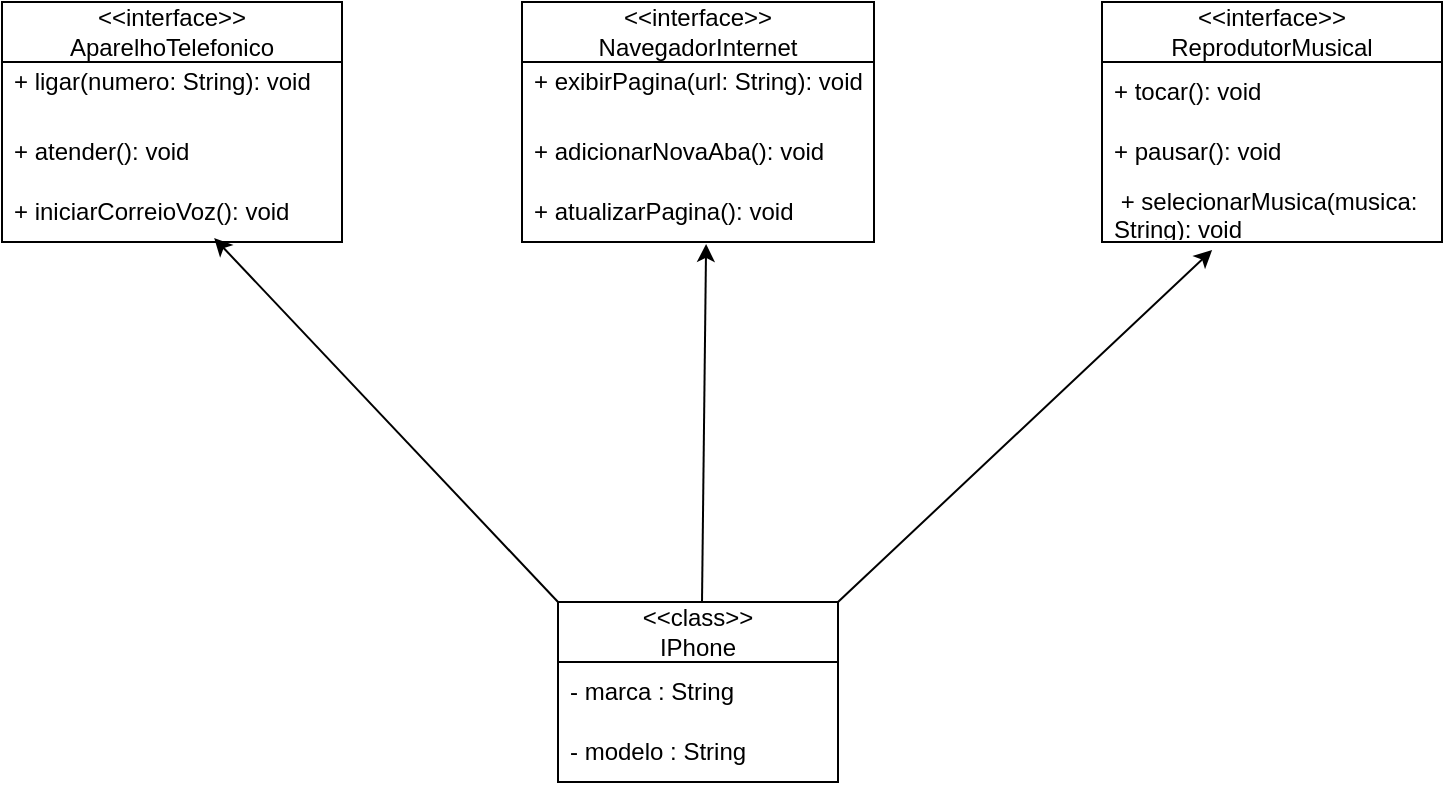 <mxfile version="24.3.1" type="github">
  <diagram id="C5RBs43oDa-KdzZeNtuy" name="Page-1">
    <mxGraphModel dx="1114" dy="558" grid="1" gridSize="10" guides="1" tooltips="1" connect="1" arrows="1" fold="1" page="1" pageScale="1" pageWidth="827" pageHeight="1169" math="0" shadow="0">
      <root>
        <mxCell id="WIyWlLk6GJQsqaUBKTNV-0" />
        <mxCell id="WIyWlLk6GJQsqaUBKTNV-1" parent="WIyWlLk6GJQsqaUBKTNV-0" />
        <mxCell id="J6rGEeEvYiq3Rcb_TjSS-3" value="&amp;lt;&amp;lt;interface&amp;gt;&amp;gt; AparelhoTelefonico" style="swimlane;fontStyle=0;childLayout=stackLayout;horizontal=1;startSize=30;horizontalStack=0;resizeParent=1;resizeParentMax=0;resizeLast=0;collapsible=1;marginBottom=0;whiteSpace=wrap;html=1;" vertex="1" parent="WIyWlLk6GJQsqaUBKTNV-1">
          <mxGeometry x="40" y="20" width="170" height="120" as="geometry" />
        </mxCell>
        <mxCell id="J6rGEeEvYiq3Rcb_TjSS-4" value="&lt;div&gt;+ ligar(numero: String): void&lt;/div&gt;&lt;div&gt;&lt;br&gt;&lt;/div&gt;" style="text;strokeColor=none;fillColor=none;align=left;verticalAlign=middle;spacingLeft=4;spacingRight=4;overflow=hidden;points=[[0,0.5],[1,0.5]];portConstraint=eastwest;rotatable=0;whiteSpace=wrap;html=1;" vertex="1" parent="J6rGEeEvYiq3Rcb_TjSS-3">
          <mxGeometry y="30" width="170" height="30" as="geometry" />
        </mxCell>
        <mxCell id="J6rGEeEvYiq3Rcb_TjSS-5" value="+ atender(): void" style="text;strokeColor=none;fillColor=none;align=left;verticalAlign=middle;spacingLeft=4;spacingRight=4;overflow=hidden;points=[[0,0.5],[1,0.5]];portConstraint=eastwest;rotatable=0;whiteSpace=wrap;html=1;" vertex="1" parent="J6rGEeEvYiq3Rcb_TjSS-3">
          <mxGeometry y="60" width="170" height="30" as="geometry" />
        </mxCell>
        <mxCell id="J6rGEeEvYiq3Rcb_TjSS-6" value="+ iniciarCorreioVoz(): void" style="text;strokeColor=none;fillColor=none;align=left;verticalAlign=middle;spacingLeft=4;spacingRight=4;overflow=hidden;points=[[0,0.5],[1,0.5]];portConstraint=eastwest;rotatable=0;whiteSpace=wrap;html=1;" vertex="1" parent="J6rGEeEvYiq3Rcb_TjSS-3">
          <mxGeometry y="90" width="170" height="30" as="geometry" />
        </mxCell>
        <mxCell id="J6rGEeEvYiq3Rcb_TjSS-8" value="&amp;lt;&amp;lt;interface&amp;gt;&amp;gt; NavegadorInternet" style="swimlane;fontStyle=0;childLayout=stackLayout;horizontal=1;startSize=30;horizontalStack=0;resizeParent=1;resizeParentMax=0;resizeLast=0;collapsible=1;marginBottom=0;whiteSpace=wrap;html=1;" vertex="1" parent="WIyWlLk6GJQsqaUBKTNV-1">
          <mxGeometry x="300" y="20" width="176" height="120" as="geometry" />
        </mxCell>
        <mxCell id="J6rGEeEvYiq3Rcb_TjSS-9" value="&lt;div&gt;+ exibirPagina(url: String): void&lt;/div&gt;&lt;div&gt;&lt;br&gt;&lt;/div&gt;" style="text;strokeColor=none;fillColor=none;align=left;verticalAlign=middle;spacingLeft=4;spacingRight=4;overflow=hidden;points=[[0,0.5],[1,0.5]];portConstraint=eastwest;rotatable=0;whiteSpace=wrap;html=1;" vertex="1" parent="J6rGEeEvYiq3Rcb_TjSS-8">
          <mxGeometry y="30" width="176" height="30" as="geometry" />
        </mxCell>
        <mxCell id="J6rGEeEvYiq3Rcb_TjSS-10" value="+ adicionarNovaAba(): void" style="text;strokeColor=none;fillColor=none;align=left;verticalAlign=middle;spacingLeft=4;spacingRight=4;overflow=hidden;points=[[0,0.5],[1,0.5]];portConstraint=eastwest;rotatable=0;whiteSpace=wrap;html=1;" vertex="1" parent="J6rGEeEvYiq3Rcb_TjSS-8">
          <mxGeometry y="60" width="176" height="30" as="geometry" />
        </mxCell>
        <mxCell id="J6rGEeEvYiq3Rcb_TjSS-11" value="+ atualizarPagina(): void" style="text;strokeColor=none;fillColor=none;align=left;verticalAlign=middle;spacingLeft=4;spacingRight=4;overflow=hidden;points=[[0,0.5],[1,0.5]];portConstraint=eastwest;rotatable=0;whiteSpace=wrap;html=1;" vertex="1" parent="J6rGEeEvYiq3Rcb_TjSS-8">
          <mxGeometry y="90" width="176" height="30" as="geometry" />
        </mxCell>
        <mxCell id="J6rGEeEvYiq3Rcb_TjSS-12" value="&amp;lt;&amp;lt;interface&amp;gt;&amp;gt; ReprodutorMusical" style="swimlane;fontStyle=0;childLayout=stackLayout;horizontal=1;startSize=30;horizontalStack=0;resizeParent=1;resizeParentMax=0;resizeLast=0;collapsible=1;marginBottom=0;whiteSpace=wrap;html=1;" vertex="1" parent="WIyWlLk6GJQsqaUBKTNV-1">
          <mxGeometry x="590" y="20" width="170" height="120" as="geometry" />
        </mxCell>
        <mxCell id="J6rGEeEvYiq3Rcb_TjSS-13" value="+ tocar(): void" style="text;strokeColor=none;fillColor=none;align=left;verticalAlign=middle;spacingLeft=4;spacingRight=4;overflow=hidden;points=[[0,0.5],[1,0.5]];portConstraint=eastwest;rotatable=0;whiteSpace=wrap;html=1;" vertex="1" parent="J6rGEeEvYiq3Rcb_TjSS-12">
          <mxGeometry y="30" width="170" height="30" as="geometry" />
        </mxCell>
        <mxCell id="J6rGEeEvYiq3Rcb_TjSS-14" value="+ pausar(): void" style="text;strokeColor=none;fillColor=none;align=left;verticalAlign=middle;spacingLeft=4;spacingRight=4;overflow=hidden;points=[[0,0.5],[1,0.5]];portConstraint=eastwest;rotatable=0;whiteSpace=wrap;html=1;" vertex="1" parent="J6rGEeEvYiq3Rcb_TjSS-12">
          <mxGeometry y="60" width="170" height="30" as="geometry" />
        </mxCell>
        <mxCell id="J6rGEeEvYiq3Rcb_TjSS-15" value="&lt;div&gt;&amp;nbsp;+ selecionarMusica(musica: String): void&lt;/div&gt;&lt;div&gt;&lt;br&gt;&lt;/div&gt;" style="text;strokeColor=none;fillColor=none;align=left;verticalAlign=middle;spacingLeft=4;spacingRight=4;overflow=hidden;points=[[0,0.5],[1,0.5]];portConstraint=eastwest;rotatable=0;whiteSpace=wrap;html=1;" vertex="1" parent="J6rGEeEvYiq3Rcb_TjSS-12">
          <mxGeometry y="90" width="170" height="30" as="geometry" />
        </mxCell>
        <mxCell id="J6rGEeEvYiq3Rcb_TjSS-16" value="&amp;lt;&amp;lt;class&amp;gt;&amp;gt;&lt;div&gt;IPhone&lt;/div&gt;" style="swimlane;fontStyle=0;childLayout=stackLayout;horizontal=1;startSize=30;horizontalStack=0;resizeParent=1;resizeParentMax=0;resizeLast=0;collapsible=1;marginBottom=0;whiteSpace=wrap;html=1;" vertex="1" parent="WIyWlLk6GJQsqaUBKTNV-1">
          <mxGeometry x="318" y="320" width="140" height="90" as="geometry" />
        </mxCell>
        <mxCell id="J6rGEeEvYiq3Rcb_TjSS-17" value="- marca : String" style="text;strokeColor=none;fillColor=none;align=left;verticalAlign=middle;spacingLeft=4;spacingRight=4;overflow=hidden;points=[[0,0.5],[1,0.5]];portConstraint=eastwest;rotatable=0;whiteSpace=wrap;html=1;" vertex="1" parent="J6rGEeEvYiq3Rcb_TjSS-16">
          <mxGeometry y="30" width="140" height="30" as="geometry" />
        </mxCell>
        <mxCell id="J6rGEeEvYiq3Rcb_TjSS-18" value="- modelo : String" style="text;strokeColor=none;fillColor=none;align=left;verticalAlign=middle;spacingLeft=4;spacingRight=4;overflow=hidden;points=[[0,0.5],[1,0.5]];portConstraint=eastwest;rotatable=0;whiteSpace=wrap;html=1;" vertex="1" parent="J6rGEeEvYiq3Rcb_TjSS-16">
          <mxGeometry y="60" width="140" height="30" as="geometry" />
        </mxCell>
        <mxCell id="J6rGEeEvYiq3Rcb_TjSS-20" value="" style="endArrow=classic;html=1;rounded=0;entryX=0.624;entryY=0.933;entryDx=0;entryDy=0;entryPerimeter=0;" edge="1" parent="WIyWlLk6GJQsqaUBKTNV-1" target="J6rGEeEvYiq3Rcb_TjSS-6">
          <mxGeometry width="50" height="50" relative="1" as="geometry">
            <mxPoint x="318" y="320" as="sourcePoint" />
            <mxPoint x="368" y="270" as="targetPoint" />
          </mxGeometry>
        </mxCell>
        <mxCell id="J6rGEeEvYiq3Rcb_TjSS-21" value="" style="endArrow=classic;html=1;rounded=0;entryX=0.324;entryY=1.133;entryDx=0;entryDy=0;entryPerimeter=0;" edge="1" parent="WIyWlLk6GJQsqaUBKTNV-1" target="J6rGEeEvYiq3Rcb_TjSS-15">
          <mxGeometry width="50" height="50" relative="1" as="geometry">
            <mxPoint x="458" y="320" as="sourcePoint" />
            <mxPoint x="508" y="270" as="targetPoint" />
          </mxGeometry>
        </mxCell>
        <mxCell id="J6rGEeEvYiq3Rcb_TjSS-22" value="" style="endArrow=classic;html=1;rounded=0;entryX=0.523;entryY=1.033;entryDx=0;entryDy=0;entryPerimeter=0;" edge="1" parent="WIyWlLk6GJQsqaUBKTNV-1" target="J6rGEeEvYiq3Rcb_TjSS-11">
          <mxGeometry width="50" height="50" relative="1" as="geometry">
            <mxPoint x="390" y="320" as="sourcePoint" />
            <mxPoint x="550" y="170" as="targetPoint" />
            <Array as="points">
              <mxPoint x="390" y="320" />
            </Array>
          </mxGeometry>
        </mxCell>
      </root>
    </mxGraphModel>
  </diagram>
</mxfile>
